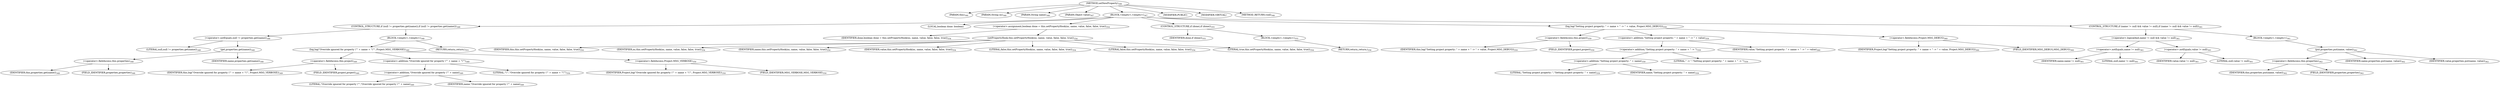 digraph "setNewProperty" {  
"513" [label = <(METHOD,setNewProperty)<SUB>346</SUB>> ]
"27" [label = <(PARAM,this)<SUB>346</SUB>> ]
"514" [label = <(PARAM,String ns)<SUB>346</SUB>> ]
"515" [label = <(PARAM,String name)<SUB>346</SUB>> ]
"516" [label = <(PARAM,Object value)<SUB>347</SUB>> ]
"517" [label = <(BLOCK,&lt;empty&gt;,&lt;empty&gt;)<SUB>347</SUB>> ]
"518" [label = <(CONTROL_STRUCTURE,if (null != properties.get(name)),if (null != properties.get(name)))<SUB>348</SUB>> ]
"519" [label = <(&lt;operator&gt;.notEquals,null != properties.get(name))<SUB>348</SUB>> ]
"520" [label = <(LITERAL,null,null != properties.get(name))<SUB>348</SUB>> ]
"521" [label = <(get,properties.get(name))<SUB>348</SUB>> ]
"522" [label = <(&lt;operator&gt;.fieldAccess,this.properties)<SUB>348</SUB>> ]
"523" [label = <(IDENTIFIER,this,properties.get(name))<SUB>348</SUB>> ]
"524" [label = <(FIELD_IDENTIFIER,properties,properties)<SUB>348</SUB>> ]
"525" [label = <(IDENTIFIER,name,properties.get(name))<SUB>348</SUB>> ]
"526" [label = <(BLOCK,&lt;empty&gt;,&lt;empty&gt;)<SUB>348</SUB>> ]
"527" [label = <(log,log(&quot;Override ignored for property \&quot;&quot; + name + &quot;\&quot;&quot;, Project.MSG_VERBOSE))<SUB>349</SUB>> ]
"528" [label = <(&lt;operator&gt;.fieldAccess,this.project)<SUB>349</SUB>> ]
"529" [label = <(IDENTIFIER,this,log(&quot;Override ignored for property \&quot;&quot; + name + &quot;\&quot;&quot;, Project.MSG_VERBOSE))<SUB>349</SUB>> ]
"530" [label = <(FIELD_IDENTIFIER,project,project)<SUB>349</SUB>> ]
"531" [label = <(&lt;operator&gt;.addition,&quot;Override ignored for property \&quot;&quot; + name + &quot;\&quot;&quot;)<SUB>349</SUB>> ]
"532" [label = <(&lt;operator&gt;.addition,&quot;Override ignored for property \&quot;&quot; + name)<SUB>349</SUB>> ]
"533" [label = <(LITERAL,&quot;Override ignored for property \&quot;&quot;,&quot;Override ignored for property \&quot;&quot; + name)<SUB>349</SUB>> ]
"534" [label = <(IDENTIFIER,name,&quot;Override ignored for property \&quot;&quot; + name)<SUB>349</SUB>> ]
"535" [label = <(LITERAL,&quot;\&quot;&quot;,&quot;Override ignored for property \&quot;&quot; + name + &quot;\&quot;&quot;)<SUB>350</SUB>> ]
"536" [label = <(&lt;operator&gt;.fieldAccess,Project.MSG_VERBOSE)<SUB>350</SUB>> ]
"537" [label = <(IDENTIFIER,Project,log(&quot;Override ignored for property \&quot;&quot; + name + &quot;\&quot;&quot;, Project.MSG_VERBOSE))<SUB>350</SUB>> ]
"538" [label = <(FIELD_IDENTIFIER,MSG_VERBOSE,MSG_VERBOSE)<SUB>350</SUB>> ]
"539" [label = <(RETURN,return;,return;)<SUB>351</SUB>> ]
"540" [label = <(LOCAL,boolean done: boolean)> ]
"541" [label = <(&lt;operator&gt;.assignment,boolean done = this.setPropertyHook(ns, name, value, false, false, true))<SUB>354</SUB>> ]
"542" [label = <(IDENTIFIER,done,boolean done = this.setPropertyHook(ns, name, value, false, false, true))<SUB>354</SUB>> ]
"543" [label = <(setPropertyHook,this.setPropertyHook(ns, name, value, false, false, true))<SUB>354</SUB>> ]
"26" [label = <(IDENTIFIER,this,this.setPropertyHook(ns, name, value, false, false, true))<SUB>354</SUB>> ]
"544" [label = <(IDENTIFIER,ns,this.setPropertyHook(ns, name, value, false, false, true))<SUB>354</SUB>> ]
"545" [label = <(IDENTIFIER,name,this.setPropertyHook(ns, name, value, false, false, true))<SUB>354</SUB>> ]
"546" [label = <(IDENTIFIER,value,this.setPropertyHook(ns, name, value, false, false, true))<SUB>354</SUB>> ]
"547" [label = <(LITERAL,false,this.setPropertyHook(ns, name, value, false, false, true))<SUB>354</SUB>> ]
"548" [label = <(LITERAL,false,this.setPropertyHook(ns, name, value, false, false, true))<SUB>354</SUB>> ]
"549" [label = <(LITERAL,true,this.setPropertyHook(ns, name, value, false, false, true))<SUB>354</SUB>> ]
"550" [label = <(CONTROL_STRUCTURE,if (done),if (done))<SUB>355</SUB>> ]
"551" [label = <(IDENTIFIER,done,if (done))<SUB>355</SUB>> ]
"552" [label = <(BLOCK,&lt;empty&gt;,&lt;empty&gt;)<SUB>355</SUB>> ]
"553" [label = <(RETURN,return;,return;)<SUB>356</SUB>> ]
"554" [label = <(log,log(&quot;Setting project property: &quot; + name + &quot; -&gt; &quot; + value, Project.MSG_DEBUG))<SUB>359</SUB>> ]
"555" [label = <(&lt;operator&gt;.fieldAccess,this.project)<SUB>359</SUB>> ]
"556" [label = <(IDENTIFIER,this,log(&quot;Setting project property: &quot; + name + &quot; -&gt; &quot; + value, Project.MSG_DEBUG))<SUB>359</SUB>> ]
"557" [label = <(FIELD_IDENTIFIER,project,project)<SUB>359</SUB>> ]
"558" [label = <(&lt;operator&gt;.addition,&quot;Setting project property: &quot; + name + &quot; -&gt; &quot; + value)<SUB>359</SUB>> ]
"559" [label = <(&lt;operator&gt;.addition,&quot;Setting project property: &quot; + name + &quot; -&gt; &quot;)<SUB>359</SUB>> ]
"560" [label = <(&lt;operator&gt;.addition,&quot;Setting project property: &quot; + name)<SUB>359</SUB>> ]
"561" [label = <(LITERAL,&quot;Setting project property: &quot;,&quot;Setting project property: &quot; + name)<SUB>359</SUB>> ]
"562" [label = <(IDENTIFIER,name,&quot;Setting project property: &quot; + name)<SUB>359</SUB>> ]
"563" [label = <(LITERAL,&quot; -&gt; &quot;,&quot;Setting project property: &quot; + name + &quot; -&gt; &quot;)<SUB>359</SUB>> ]
"564" [label = <(IDENTIFIER,value,&quot;Setting project property: &quot; + name + &quot; -&gt; &quot; + value)<SUB>360</SUB>> ]
"565" [label = <(&lt;operator&gt;.fieldAccess,Project.MSG_DEBUG)<SUB>360</SUB>> ]
"566" [label = <(IDENTIFIER,Project,log(&quot;Setting project property: &quot; + name + &quot; -&gt; &quot; + value, Project.MSG_DEBUG))<SUB>360</SUB>> ]
"567" [label = <(FIELD_IDENTIFIER,MSG_DEBUG,MSG_DEBUG)<SUB>360</SUB>> ]
"568" [label = <(CONTROL_STRUCTURE,if (name != null &amp;&amp; value != null),if (name != null &amp;&amp; value != null))<SUB>361</SUB>> ]
"569" [label = <(&lt;operator&gt;.logicalAnd,name != null &amp;&amp; value != null)<SUB>361</SUB>> ]
"570" [label = <(&lt;operator&gt;.notEquals,name != null)<SUB>361</SUB>> ]
"571" [label = <(IDENTIFIER,name,name != null)<SUB>361</SUB>> ]
"572" [label = <(LITERAL,null,name != null)<SUB>361</SUB>> ]
"573" [label = <(&lt;operator&gt;.notEquals,value != null)<SUB>361</SUB>> ]
"574" [label = <(IDENTIFIER,value,value != null)<SUB>361</SUB>> ]
"575" [label = <(LITERAL,null,value != null)<SUB>361</SUB>> ]
"576" [label = <(BLOCK,&lt;empty&gt;,&lt;empty&gt;)<SUB>361</SUB>> ]
"577" [label = <(put,properties.put(name, value))<SUB>362</SUB>> ]
"578" [label = <(&lt;operator&gt;.fieldAccess,this.properties)<SUB>362</SUB>> ]
"579" [label = <(IDENTIFIER,this,properties.put(name, value))<SUB>362</SUB>> ]
"580" [label = <(FIELD_IDENTIFIER,properties,properties)<SUB>362</SUB>> ]
"581" [label = <(IDENTIFIER,name,properties.put(name, value))<SUB>362</SUB>> ]
"582" [label = <(IDENTIFIER,value,properties.put(name, value))<SUB>362</SUB>> ]
"583" [label = <(MODIFIER,PUBLIC)> ]
"584" [label = <(MODIFIER,VIRTUAL)> ]
"585" [label = <(METHOD_RETURN,void)<SUB>346</SUB>> ]
  "513" -> "27" 
  "513" -> "514" 
  "513" -> "515" 
  "513" -> "516" 
  "513" -> "517" 
  "513" -> "583" 
  "513" -> "584" 
  "513" -> "585" 
  "517" -> "518" 
  "517" -> "540" 
  "517" -> "541" 
  "517" -> "550" 
  "517" -> "554" 
  "517" -> "568" 
  "518" -> "519" 
  "518" -> "526" 
  "519" -> "520" 
  "519" -> "521" 
  "521" -> "522" 
  "521" -> "525" 
  "522" -> "523" 
  "522" -> "524" 
  "526" -> "527" 
  "526" -> "539" 
  "527" -> "528" 
  "527" -> "531" 
  "527" -> "536" 
  "528" -> "529" 
  "528" -> "530" 
  "531" -> "532" 
  "531" -> "535" 
  "532" -> "533" 
  "532" -> "534" 
  "536" -> "537" 
  "536" -> "538" 
  "541" -> "542" 
  "541" -> "543" 
  "543" -> "26" 
  "543" -> "544" 
  "543" -> "545" 
  "543" -> "546" 
  "543" -> "547" 
  "543" -> "548" 
  "543" -> "549" 
  "550" -> "551" 
  "550" -> "552" 
  "552" -> "553" 
  "554" -> "555" 
  "554" -> "558" 
  "554" -> "565" 
  "555" -> "556" 
  "555" -> "557" 
  "558" -> "559" 
  "558" -> "564" 
  "559" -> "560" 
  "559" -> "563" 
  "560" -> "561" 
  "560" -> "562" 
  "565" -> "566" 
  "565" -> "567" 
  "568" -> "569" 
  "568" -> "576" 
  "569" -> "570" 
  "569" -> "573" 
  "570" -> "571" 
  "570" -> "572" 
  "573" -> "574" 
  "573" -> "575" 
  "576" -> "577" 
  "577" -> "578" 
  "577" -> "581" 
  "577" -> "582" 
  "578" -> "579" 
  "578" -> "580" 
}
